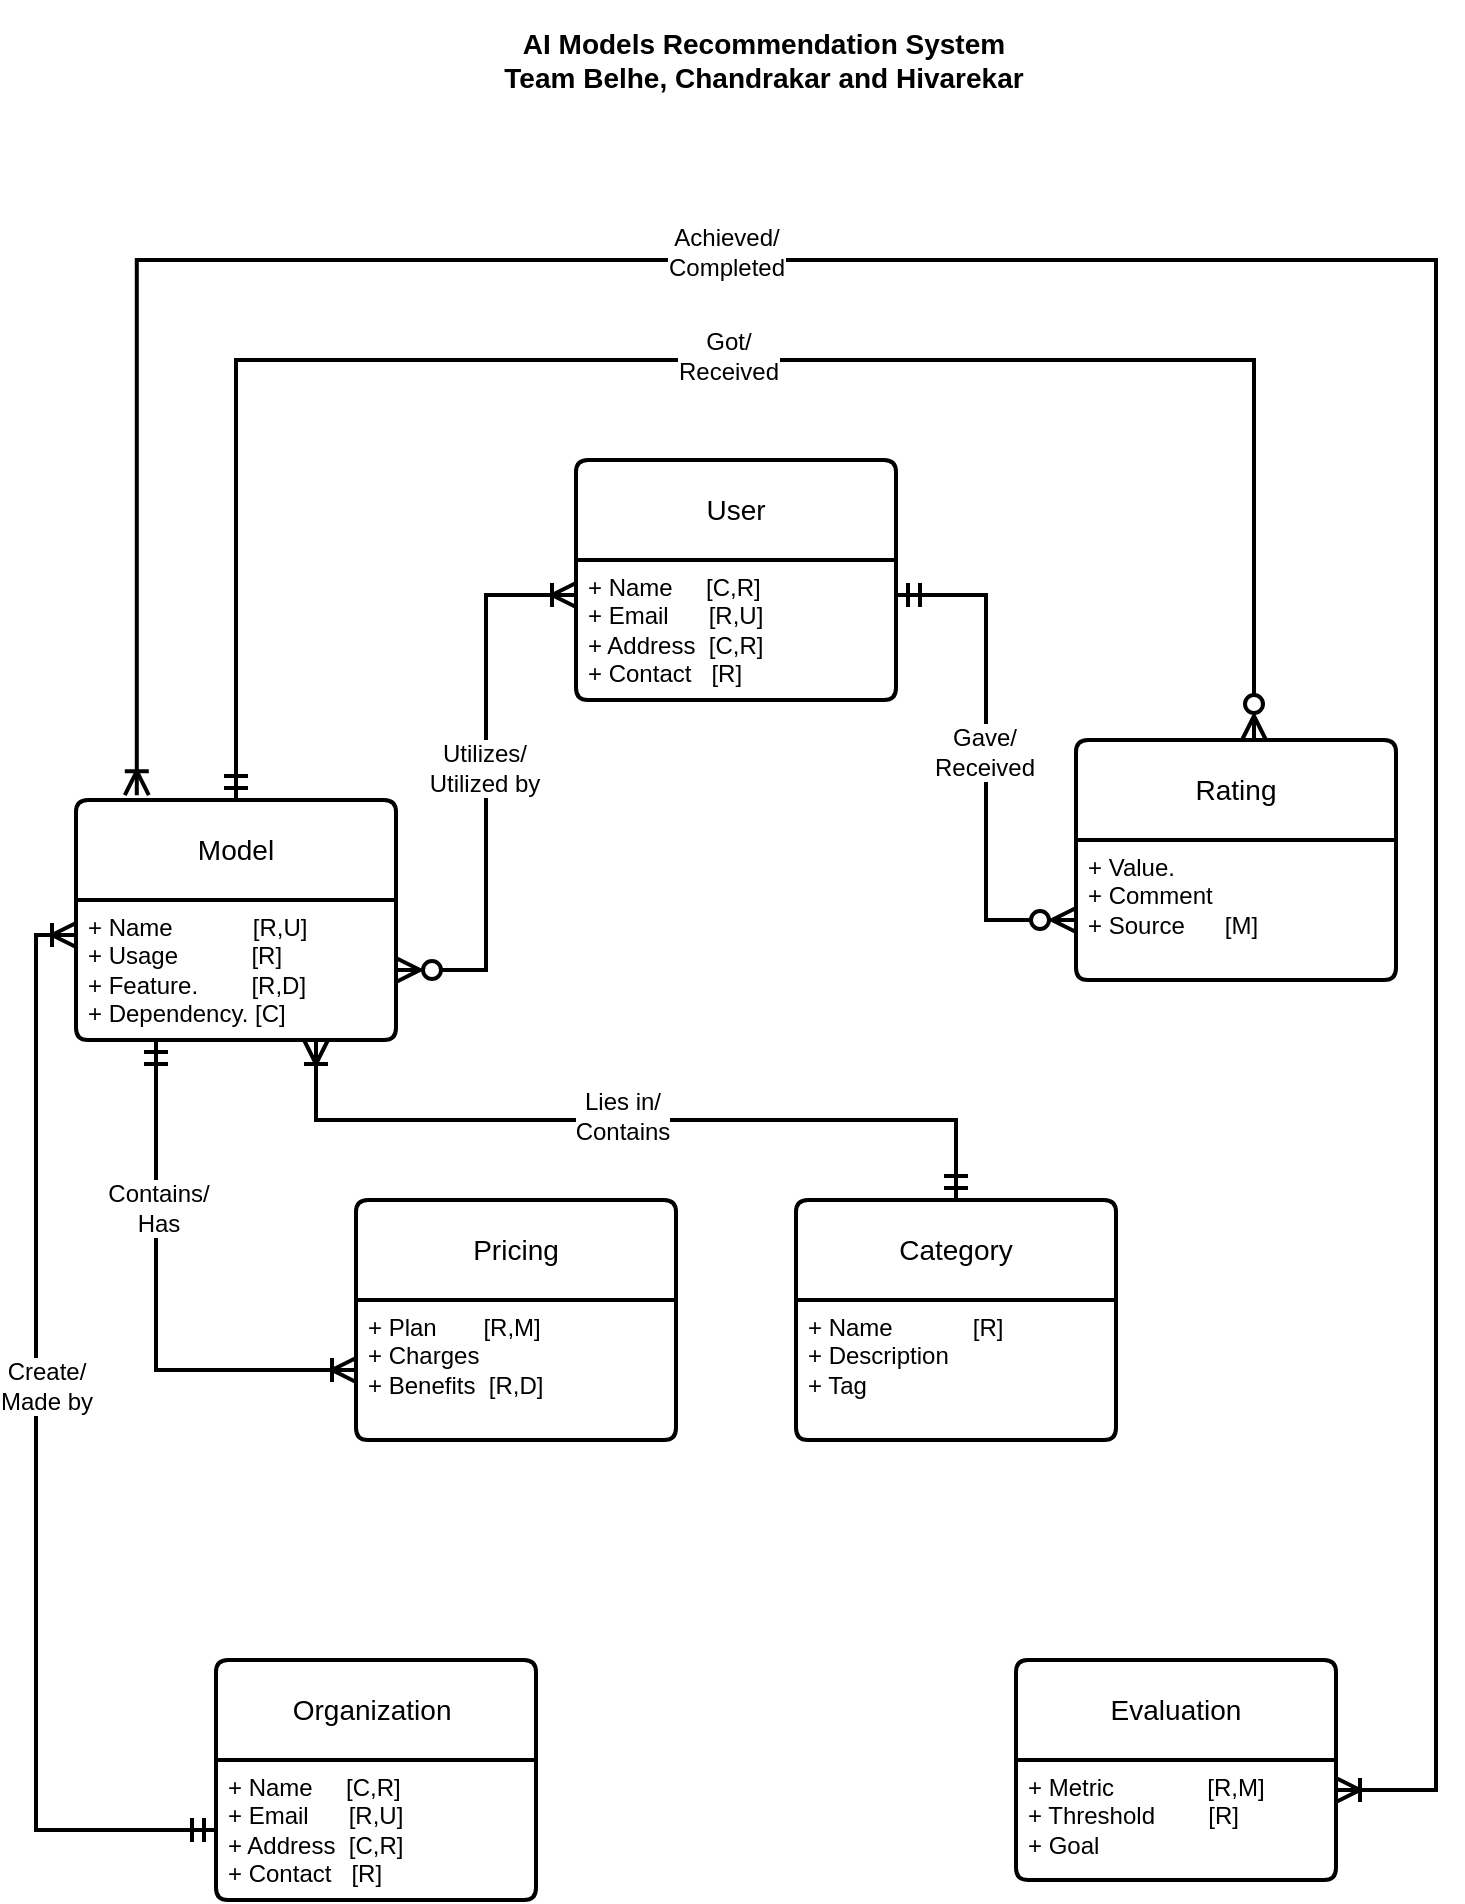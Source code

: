 <mxfile version="23.0.2" type="device">
  <diagram name="Page-1" id="8xv_V_38M1assi_OAAfK">
    <mxGraphModel dx="1434" dy="2005" grid="1" gridSize="10" guides="1" tooltips="1" connect="1" arrows="1" fold="1" page="1" pageScale="1" pageWidth="827" pageHeight="1169" math="0" shadow="0">
      <root>
        <mxCell id="0" />
        <mxCell id="1" parent="0" />
        <mxCell id="sLpo-41OvMuzTaKslNLJ-1" value="User" style="swimlane;childLayout=stackLayout;horizontal=1;startSize=50;horizontalStack=0;rounded=1;fontSize=14;fontStyle=0;strokeWidth=2;resizeParent=0;resizeLast=1;shadow=0;dashed=0;align=center;arcSize=4;whiteSpace=wrap;html=1;" parent="1" vertex="1">
          <mxGeometry x="320" y="-190" width="160" height="120" as="geometry" />
        </mxCell>
        <mxCell id="sLpo-41OvMuzTaKslNLJ-2" value="+ Name&amp;nbsp; &amp;nbsp; &amp;nbsp;[C,R]&lt;br&gt;+ Email&amp;nbsp; &amp;nbsp; &amp;nbsp; [R,U]&lt;br&gt;+ Address&amp;nbsp; [C,R]&lt;br&gt;+ Contact&amp;nbsp; &amp;nbsp;[R]" style="align=left;strokeColor=none;fillColor=none;spacingLeft=4;fontSize=12;verticalAlign=top;resizable=0;rotatable=0;part=1;html=1;" parent="sLpo-41OvMuzTaKslNLJ-1" vertex="1">
          <mxGeometry y="50" width="160" height="70" as="geometry" />
        </mxCell>
        <mxCell id="sLpo-41OvMuzTaKslNLJ-3" value="Pricing" style="swimlane;childLayout=stackLayout;horizontal=1;startSize=50;horizontalStack=0;rounded=1;fontSize=14;fontStyle=0;strokeWidth=2;resizeParent=0;resizeLast=1;shadow=0;dashed=0;align=center;arcSize=4;whiteSpace=wrap;html=1;" parent="1" vertex="1">
          <mxGeometry x="210" y="180" width="160" height="120" as="geometry" />
        </mxCell>
        <mxCell id="sLpo-41OvMuzTaKslNLJ-4" value="+ Plan&amp;nbsp; &amp;nbsp; &amp;nbsp; &amp;nbsp;[R,M]&lt;br&gt;+ Charges&amp;nbsp;&lt;br&gt;+ Benefits&amp;nbsp; [R,D]" style="align=left;strokeColor=none;fillColor=none;spacingLeft=4;fontSize=12;verticalAlign=top;resizable=0;rotatable=0;part=1;html=1;" parent="sLpo-41OvMuzTaKslNLJ-3" vertex="1">
          <mxGeometry y="50" width="160" height="70" as="geometry" />
        </mxCell>
        <mxCell id="sLpo-41OvMuzTaKslNLJ-5" value="Model" style="swimlane;childLayout=stackLayout;horizontal=1;startSize=50;horizontalStack=0;rounded=1;fontSize=14;fontStyle=0;strokeWidth=2;resizeParent=0;resizeLast=1;shadow=0;dashed=0;align=center;arcSize=4;whiteSpace=wrap;html=1;" parent="1" vertex="1">
          <mxGeometry x="70" y="-20" width="160" height="120" as="geometry" />
        </mxCell>
        <mxCell id="sLpo-41OvMuzTaKslNLJ-6" value="+ Name&amp;nbsp; &amp;nbsp; &amp;nbsp; &amp;nbsp; &amp;nbsp; &amp;nbsp; [R,U]&lt;br&gt;+ Usage&amp;nbsp; &amp;nbsp; &amp;nbsp; &amp;nbsp; &amp;nbsp; &amp;nbsp;[R]&lt;br&gt;+ Feature.&amp;nbsp; &amp;nbsp; &amp;nbsp; &amp;nbsp; [R,D]&lt;br&gt;+ Dependency. [C]" style="align=left;strokeColor=none;fillColor=none;spacingLeft=4;fontSize=12;verticalAlign=top;resizable=0;rotatable=0;part=1;html=1;" parent="sLpo-41OvMuzTaKslNLJ-5" vertex="1">
          <mxGeometry y="50" width="160" height="70" as="geometry" />
        </mxCell>
        <mxCell id="sLpo-41OvMuzTaKslNLJ-12" value="Evaluation" style="swimlane;childLayout=stackLayout;horizontal=1;startSize=50;horizontalStack=0;rounded=1;fontSize=14;fontStyle=0;strokeWidth=2;resizeParent=0;resizeLast=1;shadow=0;dashed=0;align=center;arcSize=4;whiteSpace=wrap;html=1;" parent="1" vertex="1">
          <mxGeometry x="540" y="410" width="160" height="110" as="geometry" />
        </mxCell>
        <mxCell id="sLpo-41OvMuzTaKslNLJ-13" value="+ Metric&amp;nbsp; &amp;nbsp; &amp;nbsp; &amp;nbsp; &amp;nbsp; &amp;nbsp; &amp;nbsp; [R,M]&lt;br&gt;+ Threshold&amp;nbsp; &amp;nbsp; &amp;nbsp; &amp;nbsp; [R]&lt;br&gt;+ Goal" style="align=left;strokeColor=none;fillColor=none;spacingLeft=4;fontSize=12;verticalAlign=top;resizable=0;rotatable=0;part=1;html=1;" parent="sLpo-41OvMuzTaKslNLJ-12" vertex="1">
          <mxGeometry y="50" width="160" height="60" as="geometry" />
        </mxCell>
        <mxCell id="sLpo-41OvMuzTaKslNLJ-14" value="Organization&amp;nbsp;" style="swimlane;childLayout=stackLayout;horizontal=1;startSize=50;horizontalStack=0;rounded=1;fontSize=14;fontStyle=0;strokeWidth=2;resizeParent=0;resizeLast=1;shadow=0;dashed=0;align=center;arcSize=4;whiteSpace=wrap;html=1;" parent="1" vertex="1">
          <mxGeometry x="140" y="410" width="160" height="120" as="geometry" />
        </mxCell>
        <mxCell id="sLpo-41OvMuzTaKslNLJ-15" value="+ Name&amp;nbsp; &amp;nbsp; &amp;nbsp;[C,R]&lt;br style=&quot;border-color: var(--border-color);&quot;&gt;+ Email&amp;nbsp; &amp;nbsp; &amp;nbsp; [R,U]&lt;br style=&quot;border-color: var(--border-color);&quot;&gt;+ Address&amp;nbsp; [C,R]&lt;br style=&quot;border-color: var(--border-color);&quot;&gt;+ Contact&amp;nbsp; &amp;nbsp;[R]" style="align=left;strokeColor=none;fillColor=none;spacingLeft=4;fontSize=12;verticalAlign=top;resizable=0;rotatable=0;part=1;html=1;" parent="sLpo-41OvMuzTaKslNLJ-14" vertex="1">
          <mxGeometry y="50" width="160" height="70" as="geometry" />
        </mxCell>
        <mxCell id="sLpo-41OvMuzTaKslNLJ-16" value="Rating" style="swimlane;childLayout=stackLayout;horizontal=1;startSize=50;horizontalStack=0;rounded=1;fontSize=14;fontStyle=0;strokeWidth=2;resizeParent=0;resizeLast=1;shadow=0;dashed=0;align=center;arcSize=4;whiteSpace=wrap;html=1;" parent="1" vertex="1">
          <mxGeometry x="570" y="-50" width="160" height="120" as="geometry" />
        </mxCell>
        <mxCell id="sLpo-41OvMuzTaKslNLJ-39" value="+ Value.&amp;nbsp; &amp;nbsp; &amp;nbsp; &amp;nbsp;&lt;br&gt;+ Comment&lt;br&gt;+ Source&amp;nbsp; &amp;nbsp; &amp;nbsp; [M]" style="align=left;strokeColor=none;fillColor=none;spacingLeft=4;fontSize=12;verticalAlign=top;resizable=0;rotatable=0;part=1;html=1;" parent="sLpo-41OvMuzTaKslNLJ-16" vertex="1">
          <mxGeometry y="50" width="160" height="70" as="geometry" />
        </mxCell>
        <mxCell id="sLpo-41OvMuzTaKslNLJ-18" value="Category" style="swimlane;childLayout=stackLayout;horizontal=1;startSize=50;horizontalStack=0;rounded=1;fontSize=14;fontStyle=0;strokeWidth=2;resizeParent=0;resizeLast=1;shadow=0;dashed=0;align=center;arcSize=4;whiteSpace=wrap;html=1;" parent="1" vertex="1">
          <mxGeometry x="430" y="180" width="160" height="120" as="geometry" />
        </mxCell>
        <mxCell id="sLpo-41OvMuzTaKslNLJ-19" value="+ Name&amp;nbsp; &amp;nbsp; &amp;nbsp; &amp;nbsp; &amp;nbsp; &amp;nbsp; [R]&lt;br&gt;+ Description&lt;br&gt;+ Tag" style="align=left;strokeColor=none;fillColor=none;spacingLeft=4;fontSize=12;verticalAlign=top;resizable=0;rotatable=0;part=1;html=1;" parent="sLpo-41OvMuzTaKslNLJ-18" vertex="1">
          <mxGeometry y="50" width="160" height="70" as="geometry" />
        </mxCell>
        <mxCell id="sLpo-41OvMuzTaKslNLJ-22" style="edgeStyle=orthogonalEdgeStyle;rounded=0;orthogonalLoop=1;jettySize=auto;html=1;exitX=0;exitY=0.25;exitDx=0;exitDy=0;entryX=1;entryY=0.5;entryDx=0;entryDy=0;endArrow=ERzeroToMany;endFill=0;startArrow=ERoneToMany;startFill=0;endSize=9;startSize=9;strokeWidth=2;" parent="1" source="sLpo-41OvMuzTaKslNLJ-2" target="sLpo-41OvMuzTaKslNLJ-6" edge="1">
          <mxGeometry relative="1" as="geometry" />
        </mxCell>
        <mxCell id="sLpo-41OvMuzTaKslNLJ-23" value="&lt;font style=&quot;font-size: 12px;&quot;&gt;Utilizes/&lt;br&gt;Utilized by&lt;/font&gt;" style="edgeLabel;html=1;align=center;verticalAlign=middle;resizable=0;points=[];" parent="sLpo-41OvMuzTaKslNLJ-22" vertex="1" connectable="0">
          <mxGeometry x="-0.056" y="-1" relative="1" as="geometry">
            <mxPoint as="offset" />
          </mxGeometry>
        </mxCell>
        <mxCell id="sLpo-41OvMuzTaKslNLJ-27" style="edgeStyle=orthogonalEdgeStyle;rounded=0;orthogonalLoop=1;jettySize=auto;html=1;exitX=0.25;exitY=1;exitDx=0;exitDy=0;entryX=0;entryY=0.5;entryDx=0;entryDy=0;endArrow=ERoneToMany;endFill=0;startArrow=ERmandOne;startFill=0;endSize=9;startSize=9;strokeWidth=2;" parent="1" source="sLpo-41OvMuzTaKslNLJ-6" target="sLpo-41OvMuzTaKslNLJ-4" edge="1">
          <mxGeometry relative="1" as="geometry" />
        </mxCell>
        <mxCell id="sLpo-41OvMuzTaKslNLJ-28" value="&lt;font style=&quot;font-size: 12px;&quot;&gt;Contains/&lt;br&gt;Has&lt;/font&gt;" style="edgeLabel;html=1;align=center;verticalAlign=middle;resizable=0;points=[];" parent="sLpo-41OvMuzTaKslNLJ-27" vertex="1" connectable="0">
          <mxGeometry x="-0.368" y="1" relative="1" as="geometry">
            <mxPoint as="offset" />
          </mxGeometry>
        </mxCell>
        <mxCell id="sLpo-41OvMuzTaKslNLJ-29" style="edgeStyle=orthogonalEdgeStyle;rounded=0;orthogonalLoop=1;jettySize=auto;html=1;exitX=0.75;exitY=1;exitDx=0;exitDy=0;entryX=0.5;entryY=0;entryDx=0;entryDy=0;endArrow=ERmandOne;endFill=0;startArrow=ERoneToMany;startFill=0;endSize=9;startSize=9;strokeWidth=2;" parent="1" source="sLpo-41OvMuzTaKslNLJ-6" target="sLpo-41OvMuzTaKslNLJ-18" edge="1">
          <mxGeometry relative="1" as="geometry" />
        </mxCell>
        <mxCell id="sLpo-41OvMuzTaKslNLJ-30" value="&lt;font style=&quot;font-size: 12px;&quot;&gt;Lies in/&lt;br&gt;Contains&lt;/font&gt;" style="edgeLabel;html=1;align=center;verticalAlign=middle;resizable=0;points=[];" parent="sLpo-41OvMuzTaKslNLJ-29" vertex="1" connectable="0">
          <mxGeometry x="-0.038" y="2" relative="1" as="geometry">
            <mxPoint as="offset" />
          </mxGeometry>
        </mxCell>
        <mxCell id="sLpo-41OvMuzTaKslNLJ-31" style="edgeStyle=orthogonalEdgeStyle;rounded=0;orthogonalLoop=1;jettySize=auto;html=1;exitX=0;exitY=0.5;exitDx=0;exitDy=0;entryX=0;entryY=0.25;entryDx=0;entryDy=0;endArrow=ERoneToMany;endFill=0;startArrow=ERmandOne;startFill=0;endSize=9;startSize=9;strokeWidth=2;" parent="1" source="sLpo-41OvMuzTaKslNLJ-15" target="sLpo-41OvMuzTaKslNLJ-6" edge="1">
          <mxGeometry relative="1" as="geometry" />
        </mxCell>
        <mxCell id="sLpo-41OvMuzTaKslNLJ-32" value="&lt;font style=&quot;font-size: 12px;&quot;&gt;Create/&lt;br&gt;Made by&lt;/font&gt;" style="edgeLabel;html=1;align=center;verticalAlign=middle;resizable=0;points=[];" parent="sLpo-41OvMuzTaKslNLJ-31" vertex="1" connectable="0">
          <mxGeometry x="0.12" y="-5" relative="1" as="geometry">
            <mxPoint as="offset" />
          </mxGeometry>
        </mxCell>
        <mxCell id="sLpo-41OvMuzTaKslNLJ-35" style="edgeStyle=orthogonalEdgeStyle;rounded=0;orthogonalLoop=1;jettySize=auto;html=1;exitX=0.5;exitY=0;exitDx=0;exitDy=0;endArrow=ERzeroToMany;endFill=0;startArrow=ERmandOne;startFill=0;endSize=9;startSize=9;strokeWidth=2;" parent="1" source="sLpo-41OvMuzTaKslNLJ-5" edge="1">
          <mxGeometry relative="1" as="geometry">
            <mxPoint x="659" y="-50" as="targetPoint" />
            <Array as="points">
              <mxPoint x="150" y="-240" />
              <mxPoint x="659" y="-240" />
            </Array>
          </mxGeometry>
        </mxCell>
        <mxCell id="sLpo-41OvMuzTaKslNLJ-36" value="&lt;font style=&quot;font-size: 12px;&quot;&gt;Got/&lt;br&gt;Received&lt;/font&gt;" style="edgeLabel;html=1;align=center;verticalAlign=middle;resizable=0;points=[];" parent="sLpo-41OvMuzTaKslNLJ-35" vertex="1" connectable="0">
          <mxGeometry x="0.014" y="2" relative="1" as="geometry">
            <mxPoint as="offset" />
          </mxGeometry>
        </mxCell>
        <mxCell id="sLpo-41OvMuzTaKslNLJ-38" style="edgeStyle=orthogonalEdgeStyle;rounded=0;orthogonalLoop=1;jettySize=auto;html=1;exitX=1;exitY=0.25;exitDx=0;exitDy=0;entryX=0;entryY=0.75;entryDx=0;entryDy=0;endArrow=ERzeroToMany;endFill=0;startArrow=ERmandOne;startFill=0;endSize=9;startSize=9;strokeWidth=2;" parent="1" source="sLpo-41OvMuzTaKslNLJ-2" target="sLpo-41OvMuzTaKslNLJ-16" edge="1">
          <mxGeometry relative="1" as="geometry" />
        </mxCell>
        <mxCell id="sLpo-41OvMuzTaKslNLJ-40" value="&lt;font style=&quot;font-size: 12px;&quot;&gt;Gave/&lt;br&gt;Received&lt;/font&gt;" style="edgeLabel;html=1;align=center;verticalAlign=middle;resizable=0;points=[];" parent="sLpo-41OvMuzTaKslNLJ-38" vertex="1" connectable="0">
          <mxGeometry x="-0.021" y="-1" relative="1" as="geometry">
            <mxPoint as="offset" />
          </mxGeometry>
        </mxCell>
        <mxCell id="sLpo-41OvMuzTaKslNLJ-43" style="edgeStyle=orthogonalEdgeStyle;rounded=0;orthogonalLoop=1;jettySize=auto;html=1;exitX=1;exitY=0.25;exitDx=0;exitDy=0;entryX=0.19;entryY=-0.02;entryDx=0;entryDy=0;entryPerimeter=0;endArrow=ERoneToMany;endFill=0;startArrow=ERoneToMany;startFill=0;endSize=9;startSize=9;strokeWidth=2;" parent="1" source="sLpo-41OvMuzTaKslNLJ-13" target="sLpo-41OvMuzTaKslNLJ-5" edge="1">
          <mxGeometry relative="1" as="geometry">
            <mxPoint x="100" y="-30" as="targetPoint" />
            <Array as="points">
              <mxPoint x="750" y="475" />
              <mxPoint x="750" y="-290" />
              <mxPoint x="100" y="-290" />
            </Array>
          </mxGeometry>
        </mxCell>
        <mxCell id="sLpo-41OvMuzTaKslNLJ-44" value="&lt;font style=&quot;font-size: 12px;&quot;&gt;Achieved/&lt;br&gt;Completed&lt;/font&gt;" style="edgeLabel;html=1;align=center;verticalAlign=middle;resizable=0;points=[];" parent="sLpo-41OvMuzTaKslNLJ-43" vertex="1" connectable="0">
          <mxGeometry x="0.351" y="-4" relative="1" as="geometry">
            <mxPoint as="offset" />
          </mxGeometry>
        </mxCell>
        <mxCell id="ilPIfU5XabV9He5IoTC2-1" value="&lt;b style=&quot;font-size: 14px;&quot;&gt;AI Models Recommendation System&lt;br&gt;Team Belhe, Chandrakar and Hivarekar&lt;br&gt;&lt;/b&gt;" style="text;html=1;strokeColor=none;fillColor=none;align=center;verticalAlign=middle;whiteSpace=wrap;rounded=0;" vertex="1" parent="1">
          <mxGeometry x="264" y="-420" width="300" height="60" as="geometry" />
        </mxCell>
      </root>
    </mxGraphModel>
  </diagram>
</mxfile>
